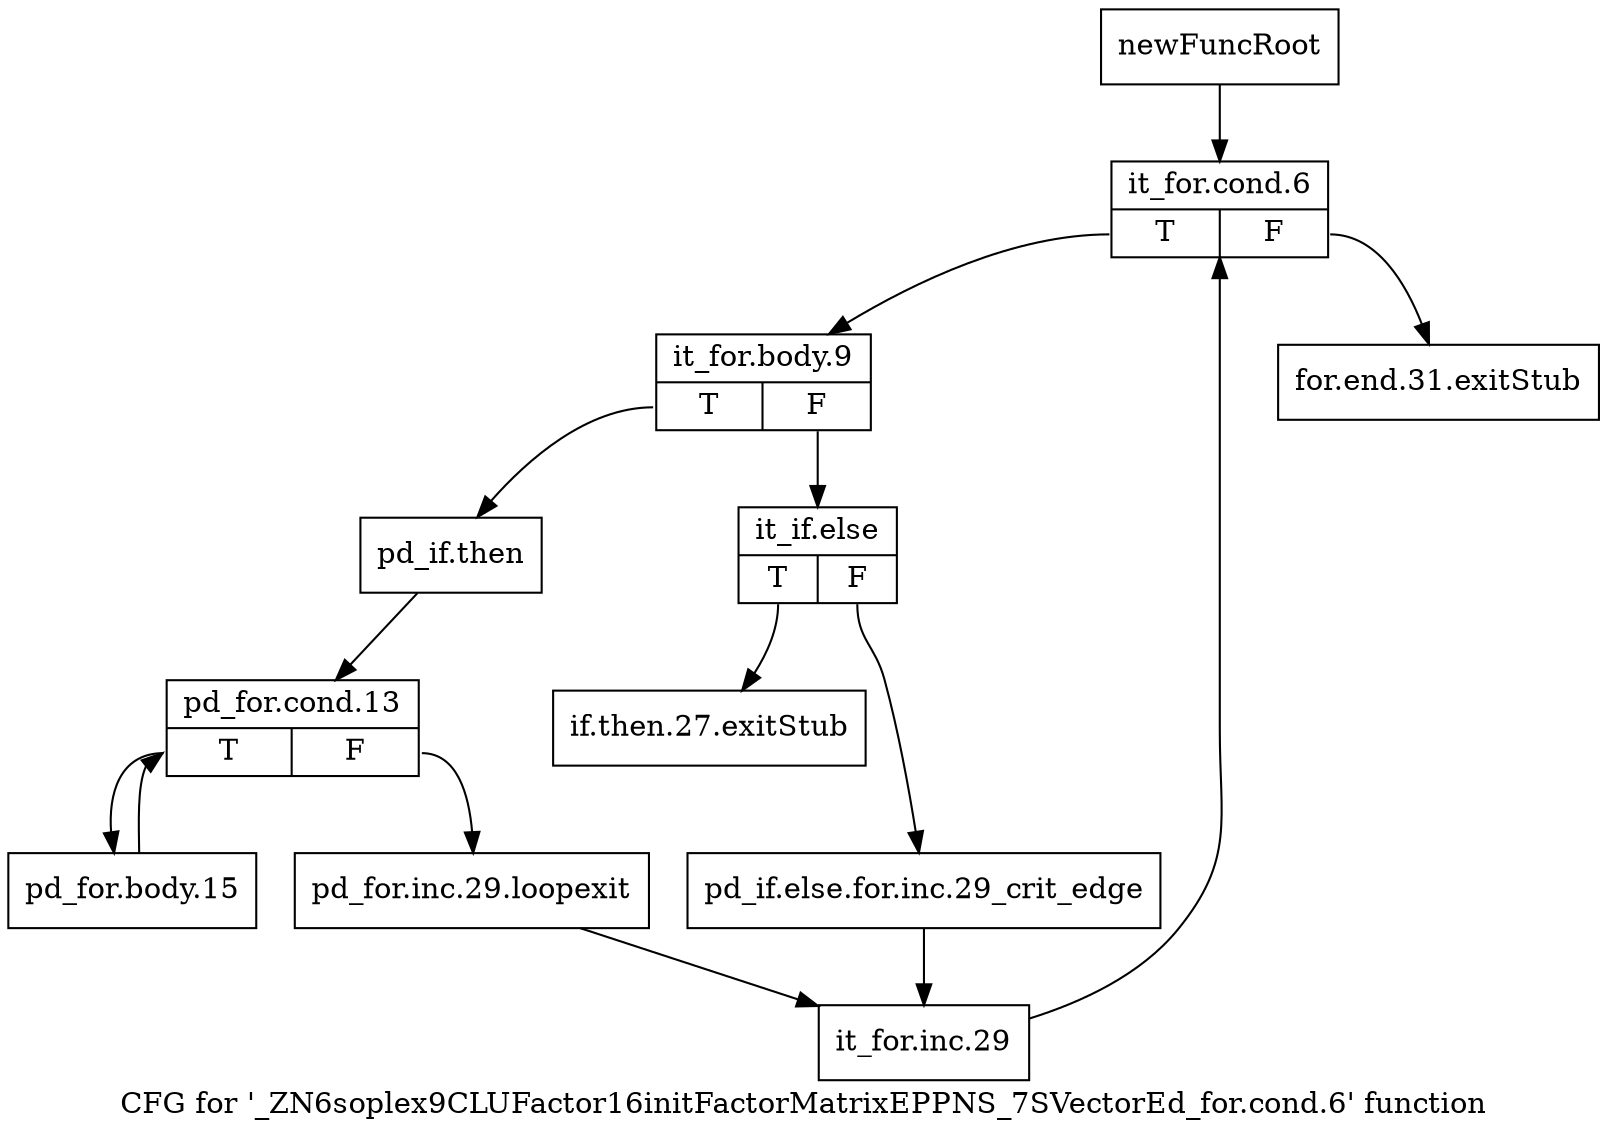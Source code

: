 digraph "CFG for '_ZN6soplex9CLUFactor16initFactorMatrixEPPNS_7SVectorEd_for.cond.6' function" {
	label="CFG for '_ZN6soplex9CLUFactor16initFactorMatrixEPPNS_7SVectorEd_for.cond.6' function";

	Node0x2bea320 [shape=record,label="{newFuncRoot}"];
	Node0x2bea320 -> Node0x2bea410;
	Node0x2bea370 [shape=record,label="{for.end.31.exitStub}"];
	Node0x2bea3c0 [shape=record,label="{if.then.27.exitStub}"];
	Node0x2bea410 [shape=record,label="{it_for.cond.6|{<s0>T|<s1>F}}"];
	Node0x2bea410:s0 -> Node0x2bea460;
	Node0x2bea410:s1 -> Node0x2bea370;
	Node0x2bea460 [shape=record,label="{it_for.body.9|{<s0>T|<s1>F}}"];
	Node0x2bea460:s0 -> Node0x2bea550;
	Node0x2bea460:s1 -> Node0x2bea4b0;
	Node0x2bea4b0 [shape=record,label="{it_if.else|{<s0>T|<s1>F}}"];
	Node0x2bea4b0:s0 -> Node0x2bea3c0;
	Node0x2bea4b0:s1 -> Node0x2bea500;
	Node0x2bea500 [shape=record,label="{pd_if.else.for.inc.29_crit_edge}"];
	Node0x2bea500 -> Node0x2bea640;
	Node0x2bea550 [shape=record,label="{pd_if.then}"];
	Node0x2bea550 -> Node0x2bea5a0;
	Node0x2bea5a0 [shape=record,label="{pd_for.cond.13|{<s0>T|<s1>F}}"];
	Node0x2bea5a0:s0 -> Node0x2bea690;
	Node0x2bea5a0:s1 -> Node0x2bea5f0;
	Node0x2bea5f0 [shape=record,label="{pd_for.inc.29.loopexit}"];
	Node0x2bea5f0 -> Node0x2bea640;
	Node0x2bea640 [shape=record,label="{it_for.inc.29}"];
	Node0x2bea640 -> Node0x2bea410;
	Node0x2bea690 [shape=record,label="{pd_for.body.15}"];
	Node0x2bea690 -> Node0x2bea5a0;
}
